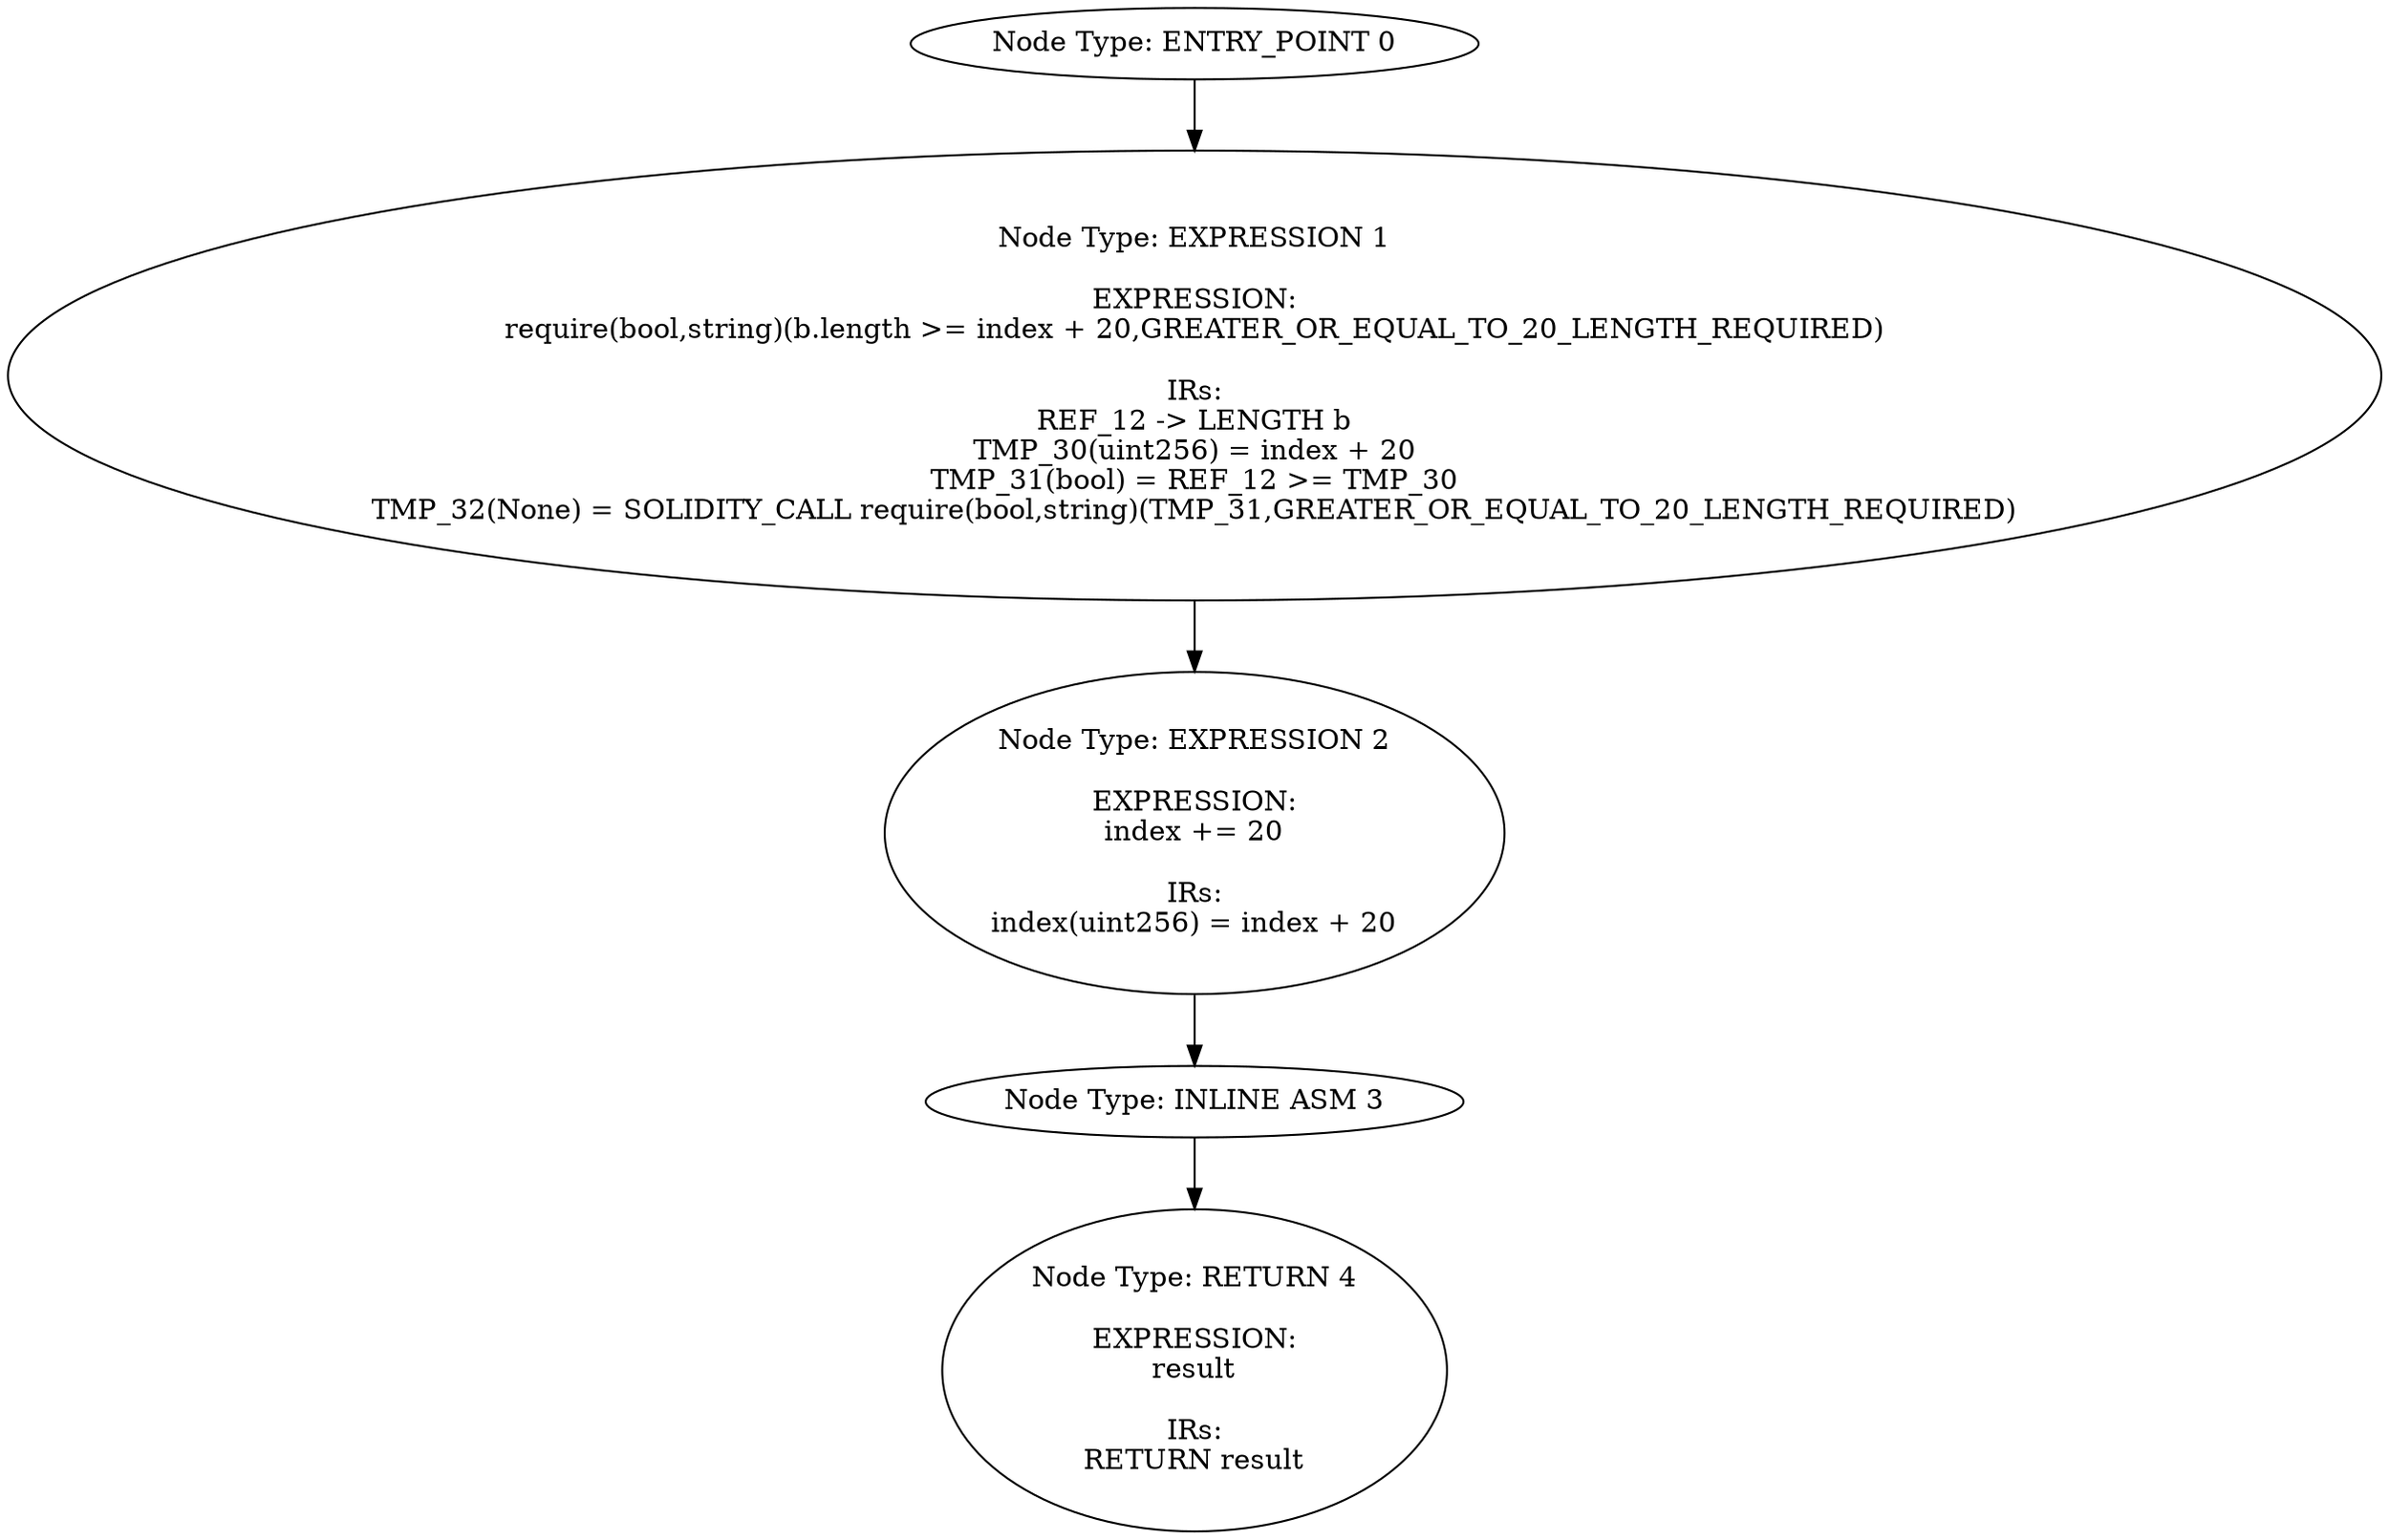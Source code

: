 digraph{
0[label="Node Type: ENTRY_POINT 0
"];
0->1;
1[label="Node Type: EXPRESSION 1

EXPRESSION:
require(bool,string)(b.length >= index + 20,GREATER_OR_EQUAL_TO_20_LENGTH_REQUIRED)

IRs:
REF_12 -> LENGTH b
TMP_30(uint256) = index + 20
TMP_31(bool) = REF_12 >= TMP_30
TMP_32(None) = SOLIDITY_CALL require(bool,string)(TMP_31,GREATER_OR_EQUAL_TO_20_LENGTH_REQUIRED)"];
1->2;
2[label="Node Type: EXPRESSION 2

EXPRESSION:
index += 20

IRs:
index(uint256) = index + 20"];
2->3;
3[label="Node Type: INLINE ASM 3
"];
3->4;
4[label="Node Type: RETURN 4

EXPRESSION:
result

IRs:
RETURN result"];
}
